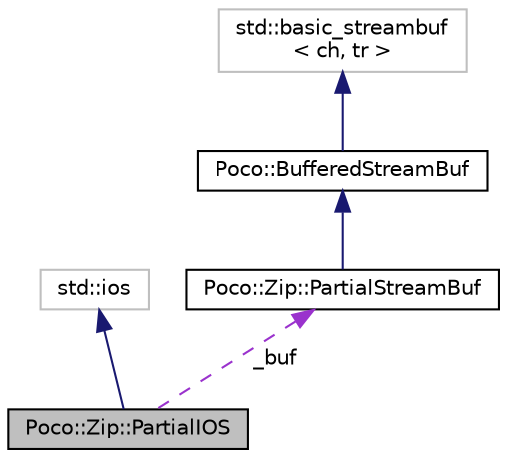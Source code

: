 digraph "Poco::Zip::PartialIOS"
{
 // LATEX_PDF_SIZE
  edge [fontname="Helvetica",fontsize="10",labelfontname="Helvetica",labelfontsize="10"];
  node [fontname="Helvetica",fontsize="10",shape=record];
  Node1 [label="Poco::Zip::PartialIOS",height=0.2,width=0.4,color="black", fillcolor="grey75", style="filled", fontcolor="black",tooltip=" "];
  Node2 -> Node1 [dir="back",color="midnightblue",fontsize="10",style="solid"];
  Node2 [label="std::ios",height=0.2,width=0.4,color="grey75", fillcolor="white", style="filled",tooltip=" "];
  Node3 -> Node1 [dir="back",color="darkorchid3",fontsize="10",style="dashed",label=" _buf" ];
  Node3 [label="Poco::Zip::PartialStreamBuf",height=0.2,width=0.4,color="black", fillcolor="white", style="filled",URL="$classPoco_1_1Zip_1_1PartialStreamBuf.html",tooltip="A PartialStreamBuf is a class that limits one view on an inputstream to a selected view range."];
  Node4 -> Node3 [dir="back",color="midnightblue",fontsize="10",style="solid"];
  Node4 [label="Poco::BufferedStreamBuf",height=0.2,width=0.4,color="black", fillcolor="white", style="filled",URL="$classPoco_1_1BasicBufferedStreamBuf.html",tooltip=" "];
  Node5 -> Node4 [dir="back",color="midnightblue",fontsize="10",style="solid"];
  Node5 [label="std::basic_streambuf\l\< ch, tr \>",height=0.2,width=0.4,color="grey75", fillcolor="white", style="filled",tooltip=" "];
}
